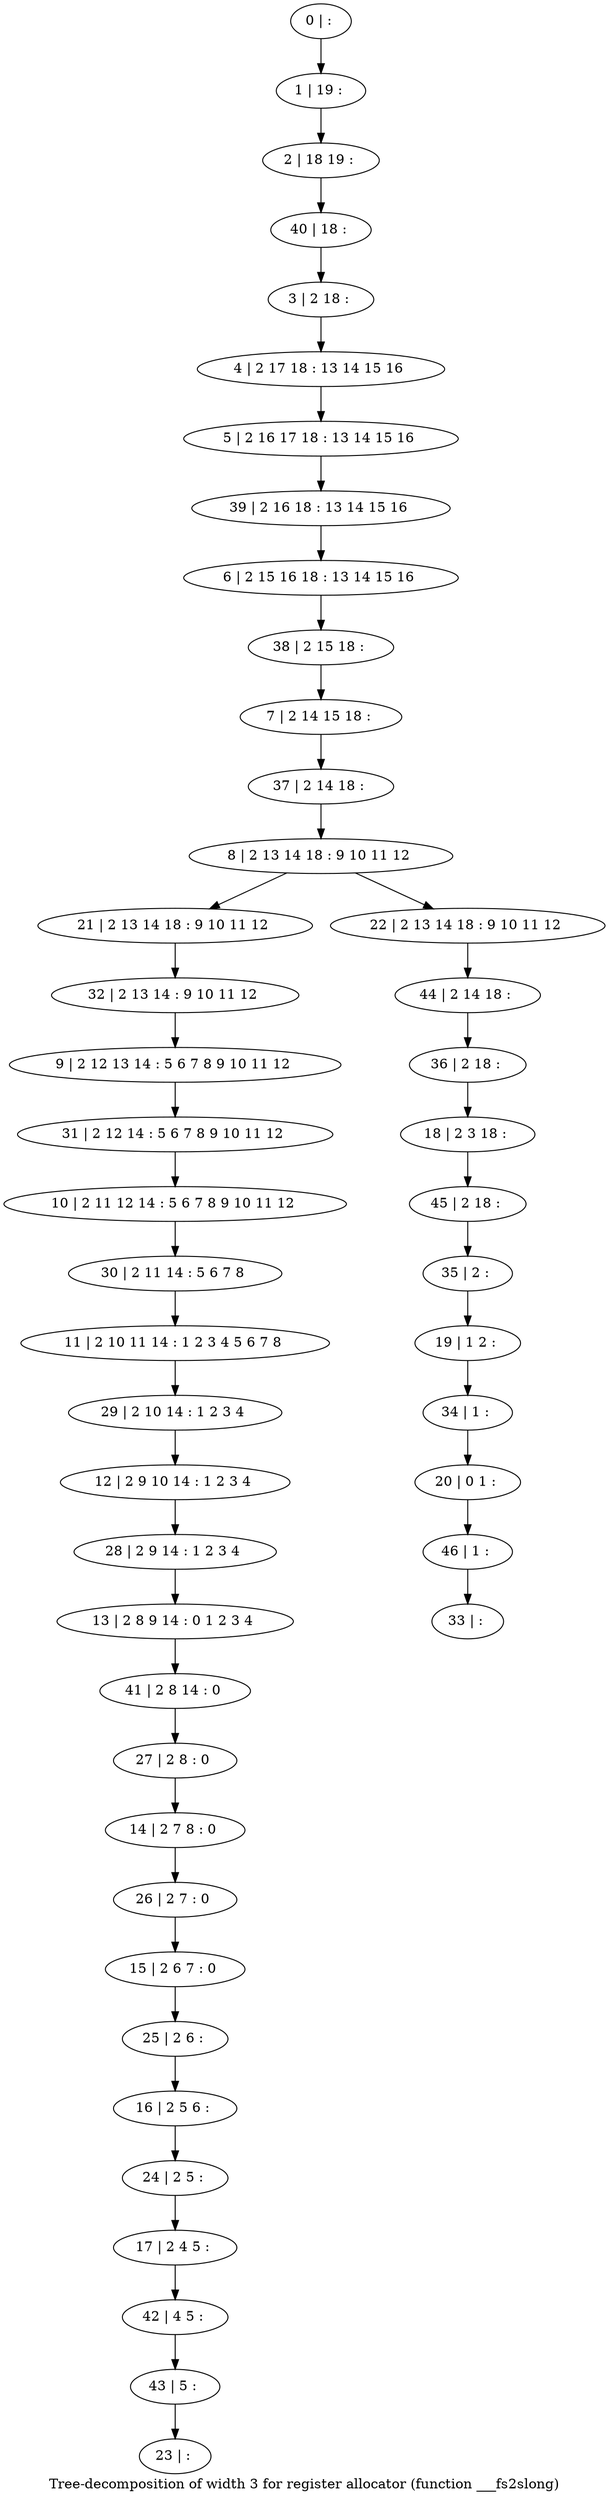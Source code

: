 digraph G {
graph [label="Tree-decomposition of width 3 for register allocator (function ___fs2slong)"]
0[label="0 | : "];
1[label="1 | 19 : "];
2[label="2 | 18 19 : "];
3[label="3 | 2 18 : "];
4[label="4 | 2 17 18 : 13 14 15 16 "];
5[label="5 | 2 16 17 18 : 13 14 15 16 "];
6[label="6 | 2 15 16 18 : 13 14 15 16 "];
7[label="7 | 2 14 15 18 : "];
8[label="8 | 2 13 14 18 : 9 10 11 12 "];
9[label="9 | 2 12 13 14 : 5 6 7 8 9 10 11 12 "];
10[label="10 | 2 11 12 14 : 5 6 7 8 9 10 11 12 "];
11[label="11 | 2 10 11 14 : 1 2 3 4 5 6 7 8 "];
12[label="12 | 2 9 10 14 : 1 2 3 4 "];
13[label="13 | 2 8 9 14 : 0 1 2 3 4 "];
14[label="14 | 2 7 8 : 0 "];
15[label="15 | 2 6 7 : 0 "];
16[label="16 | 2 5 6 : "];
17[label="17 | 2 4 5 : "];
18[label="18 | 2 3 18 : "];
19[label="19 | 1 2 : "];
20[label="20 | 0 1 : "];
21[label="21 | 2 13 14 18 : 9 10 11 12 "];
22[label="22 | 2 13 14 18 : 9 10 11 12 "];
23[label="23 | : "];
24[label="24 | 2 5 : "];
25[label="25 | 2 6 : "];
26[label="26 | 2 7 : 0 "];
27[label="27 | 2 8 : 0 "];
28[label="28 | 2 9 14 : 1 2 3 4 "];
29[label="29 | 2 10 14 : 1 2 3 4 "];
30[label="30 | 2 11 14 : 5 6 7 8 "];
31[label="31 | 2 12 14 : 5 6 7 8 9 10 11 12 "];
32[label="32 | 2 13 14 : 9 10 11 12 "];
33[label="33 | : "];
34[label="34 | 1 : "];
35[label="35 | 2 : "];
36[label="36 | 2 18 : "];
37[label="37 | 2 14 18 : "];
38[label="38 | 2 15 18 : "];
39[label="39 | 2 16 18 : 13 14 15 16 "];
40[label="40 | 18 : "];
41[label="41 | 2 8 14 : 0 "];
42[label="42 | 4 5 : "];
43[label="43 | 5 : "];
44[label="44 | 2 14 18 : "];
45[label="45 | 2 18 : "];
46[label="46 | 1 : "];
0->1 ;
1->2 ;
3->4 ;
4->5 ;
8->21 ;
8->22 ;
24->17 ;
16->24 ;
25->16 ;
15->25 ;
26->15 ;
14->26 ;
27->14 ;
28->13 ;
12->28 ;
29->12 ;
11->29 ;
30->11 ;
10->30 ;
31->10 ;
9->31 ;
32->9 ;
21->32 ;
34->20 ;
19->34 ;
35->19 ;
36->18 ;
37->8 ;
7->37 ;
38->7 ;
6->38 ;
39->6 ;
5->39 ;
40->3 ;
2->40 ;
41->27 ;
13->41 ;
17->42 ;
43->23 ;
42->43 ;
44->36 ;
22->44 ;
45->35 ;
18->45 ;
46->33 ;
20->46 ;
}
